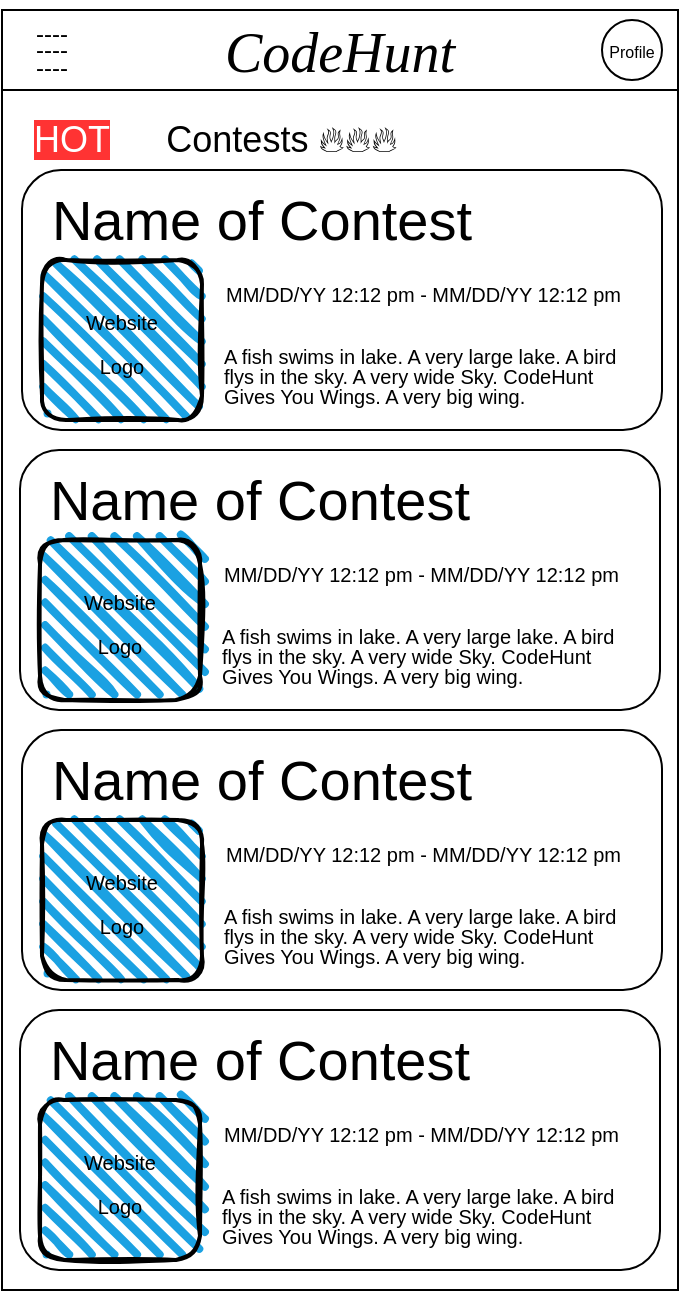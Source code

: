 <?xml version="1.0" encoding="UTF-8"?>
<mxfile version="16.6.3" type="google"><diagram name="Page-1" id="f1b7ffb7-ca1e-a977-7cf5-a751b3c06c05"><mxGraphModel dx="1170" dy="627" grid="1" gridSize="10" guides="1" tooltips="1" connect="1" arrows="1" fold="1" page="1" pageScale="1" pageWidth="826" pageHeight="1169" background="none" math="0" shadow="0"><root><mxCell id="0"/><mxCell id="1" parent="0"/><mxCell id="LPBPRmF8bYWk3yqDpTqz-63" value="" style="rounded=0;whiteSpace=wrap;html=1;" vertex="1" parent="1"><mxGeometry x="240" y="40" width="338" height="40" as="geometry"/></mxCell><mxCell id="LPBPRmF8bYWk3yqDpTqz-64" value="&lt;font face=&quot;Comic Sans MS&quot; size=&quot;1&quot;&gt;&lt;i style=&quot;font-size: 28px&quot;&gt;CodeHunt&lt;/i&gt;&lt;/font&gt;" style="text;html=1;strokeColor=none;fillColor=none;align=center;verticalAlign=middle;whiteSpace=wrap;rounded=0;fontSize=30;" vertex="1" parent="1"><mxGeometry x="334" y="45" width="150" height="30" as="geometry"/></mxCell><mxCell id="LPBPRmF8bYWk3yqDpTqz-65" value="&lt;p style=&quot;line-height: 0.7&quot;&gt;----&lt;br&gt;----&lt;br&gt;----&lt;/p&gt;" style="text;html=1;strokeColor=none;fillColor=none;align=center;verticalAlign=middle;whiteSpace=wrap;rounded=0;" vertex="1" parent="1"><mxGeometry x="250" y="45" width="30" height="30" as="geometry"/></mxCell><mxCell id="LPBPRmF8bYWk3yqDpTqz-66" value="&lt;font style=&quot;font-size: 8px&quot;&gt;Profile&lt;/font&gt;" style="ellipse;whiteSpace=wrap;html=1;" vertex="1" parent="1"><mxGeometry x="540" y="45" width="30" height="30" as="geometry"/></mxCell><mxCell id="LPBPRmF8bYWk3yqDpTqz-67" value="" style="rounded=0;whiteSpace=wrap;html=1;fontSize=8;" vertex="1" parent="1"><mxGeometry x="240" y="80" width="338" height="600" as="geometry"/></mxCell><mxCell id="LPBPRmF8bYWk3yqDpTqz-80" value="" style="rounded=1;whiteSpace=wrap;html=1;fontSize=18;" vertex="1" parent="1"><mxGeometry x="250" y="120" width="320" height="130" as="geometry"/></mxCell><mxCell id="LPBPRmF8bYWk3yqDpTqz-81" value="&lt;font style=&quot;font-size: 28px&quot;&gt;Name of Contest&lt;/font&gt;" style="text;html=1;strokeColor=none;fillColor=none;align=center;verticalAlign=middle;whiteSpace=wrap;rounded=0;fontSize=18;" vertex="1" parent="1"><mxGeometry x="250" y="130" width="240" height="30" as="geometry"/></mxCell><mxCell id="LPBPRmF8bYWk3yqDpTqz-82" value="&lt;font style=&quot;font-size: 10px&quot;&gt;Website&lt;br&gt;Logo&lt;/font&gt;" style="rounded=1;whiteSpace=wrap;html=1;strokeWidth=2;fillWeight=4;hachureGap=8;hachureAngle=45;fillColor=#1ba1e2;sketch=1;fontSize=18;" vertex="1" parent="1"><mxGeometry x="260" y="165" width="80" height="80" as="geometry"/></mxCell><mxCell id="LPBPRmF8bYWk3yqDpTqz-83" value="&lt;font style=&quot;font-size: 10px&quot;&gt;MM/DD/YY 12:12 pm - MM/DD/YY 12:12 pm&lt;/font&gt;" style="text;html=1;strokeColor=none;fillColor=none;align=left;verticalAlign=middle;whiteSpace=wrap;rounded=0;fontSize=18;" vertex="1" parent="1"><mxGeometry x="350" y="160" width="210" height="40" as="geometry"/></mxCell><mxCell id="LPBPRmF8bYWk3yqDpTqz-86" value="&lt;p style=&quot;text-align: left ; line-height: 0.7&quot;&gt;&lt;span style=&quot;line-height: 1&quot;&gt;&lt;font style=&quot;font-size: 10px&quot;&gt;A fish swims in lake. A very large lake. A bird&amp;nbsp; flys in the sky. A very wide Sky. CodeHunt Gives You Wings. A very big wing.&lt;/font&gt;&lt;/span&gt;&lt;br&gt;&lt;/p&gt;" style="text;html=1;strokeColor=none;fillColor=none;align=center;verticalAlign=middle;whiteSpace=wrap;rounded=0;fontSize=10;" vertex="1" parent="1"><mxGeometry x="350" y="200" width="210" height="45" as="geometry"/></mxCell><mxCell id="LPBPRmF8bYWk3yqDpTqz-97" value="&lt;font color=&quot;#ffffff&quot; style=&quot;background-color: rgb(255 , 51 , 51) ; font-size: 18px&quot;&gt;HOT&lt;/font&gt;" style="text;html=1;strokeColor=none;fillColor=none;align=center;verticalAlign=middle;whiteSpace=wrap;rounded=0;fontSize=10;" vertex="1" parent="1"><mxGeometry x="250" y="90" width="50" height="30" as="geometry"/></mxCell><mxCell id="LPBPRmF8bYWk3yqDpTqz-100" value="&lt;font face=&quot;Helvetica&quot; style=&quot;font-size: 18px&quot;&gt;Contests 🔥🔥🔥&lt;/font&gt;" style="text;html=1;strokeColor=none;fillColor=none;align=center;verticalAlign=middle;whiteSpace=wrap;rounded=0;labelBackgroundColor=none;fontFamily=Comic Sans MS;fontSize=12;fontColor=#000000;" vertex="1" parent="1"><mxGeometry x="290" y="90" width="180" height="30" as="geometry"/></mxCell><mxCell id="LPBPRmF8bYWk3yqDpTqz-103" value="" style="rounded=1;whiteSpace=wrap;html=1;fontSize=18;" vertex="1" parent="1"><mxGeometry x="249" y="260" width="320" height="130" as="geometry"/></mxCell><mxCell id="LPBPRmF8bYWk3yqDpTqz-104" value="&lt;font style=&quot;font-size: 28px&quot;&gt;Name of Contest&lt;/font&gt;" style="text;html=1;strokeColor=none;fillColor=none;align=center;verticalAlign=middle;whiteSpace=wrap;rounded=0;fontSize=18;" vertex="1" parent="1"><mxGeometry x="249" y="270" width="240" height="30" as="geometry"/></mxCell><mxCell id="LPBPRmF8bYWk3yqDpTqz-105" value="&lt;font style=&quot;font-size: 10px&quot;&gt;Website&lt;br&gt;Logo&lt;/font&gt;" style="rounded=1;whiteSpace=wrap;html=1;strokeWidth=2;fillWeight=4;hachureGap=8;hachureAngle=45;fillColor=#1ba1e2;sketch=1;fontSize=18;" vertex="1" parent="1"><mxGeometry x="259" y="305" width="80" height="80" as="geometry"/></mxCell><mxCell id="LPBPRmF8bYWk3yqDpTqz-106" value="&lt;font style=&quot;font-size: 10px&quot;&gt;MM/DD/YY 12:12 pm - MM/DD/YY 12:12 pm&lt;/font&gt;" style="text;html=1;strokeColor=none;fillColor=none;align=left;verticalAlign=middle;whiteSpace=wrap;rounded=0;fontSize=18;" vertex="1" parent="1"><mxGeometry x="349" y="300" width="210" height="40" as="geometry"/></mxCell><mxCell id="LPBPRmF8bYWk3yqDpTqz-107" value="&lt;p style=&quot;text-align: left ; line-height: 0.7&quot;&gt;&lt;span style=&quot;line-height: 1&quot;&gt;&lt;font style=&quot;font-size: 10px&quot;&gt;A fish swims in lake. A very large lake. A bird&amp;nbsp; flys in the sky. A very wide Sky. CodeHunt Gives You Wings. A very big wing.&lt;/font&gt;&lt;/span&gt;&lt;br&gt;&lt;/p&gt;" style="text;html=1;strokeColor=none;fillColor=none;align=center;verticalAlign=middle;whiteSpace=wrap;rounded=0;fontSize=10;" vertex="1" parent="1"><mxGeometry x="349" y="340" width="210" height="45" as="geometry"/></mxCell><mxCell id="LPBPRmF8bYWk3yqDpTqz-108" value="" style="rounded=1;whiteSpace=wrap;html=1;fontSize=18;" vertex="1" parent="1"><mxGeometry x="250" y="400" width="320" height="130" as="geometry"/></mxCell><mxCell id="LPBPRmF8bYWk3yqDpTqz-109" value="&lt;font style=&quot;font-size: 28px&quot;&gt;Name of Contest&lt;/font&gt;" style="text;html=1;strokeColor=none;fillColor=none;align=center;verticalAlign=middle;whiteSpace=wrap;rounded=0;fontSize=18;" vertex="1" parent="1"><mxGeometry x="250" y="410" width="240" height="30" as="geometry"/></mxCell><mxCell id="LPBPRmF8bYWk3yqDpTqz-110" value="&lt;font style=&quot;font-size: 10px&quot;&gt;Website&lt;br&gt;Logo&lt;/font&gt;" style="rounded=1;whiteSpace=wrap;html=1;strokeWidth=2;fillWeight=4;hachureGap=8;hachureAngle=45;fillColor=#1ba1e2;sketch=1;fontSize=18;" vertex="1" parent="1"><mxGeometry x="260" y="445" width="80" height="80" as="geometry"/></mxCell><mxCell id="LPBPRmF8bYWk3yqDpTqz-111" value="&lt;font style=&quot;font-size: 10px&quot;&gt;MM/DD/YY 12:12 pm - MM/DD/YY 12:12 pm&lt;/font&gt;" style="text;html=1;strokeColor=none;fillColor=none;align=left;verticalAlign=middle;whiteSpace=wrap;rounded=0;fontSize=18;" vertex="1" parent="1"><mxGeometry x="350" y="440" width="210" height="40" as="geometry"/></mxCell><mxCell id="LPBPRmF8bYWk3yqDpTqz-112" value="&lt;p style=&quot;text-align: left ; line-height: 0.7&quot;&gt;&lt;span style=&quot;line-height: 1&quot;&gt;&lt;font style=&quot;font-size: 10px&quot;&gt;A fish swims in lake. A very large lake. A bird&amp;nbsp; flys in the sky. A very wide Sky. CodeHunt Gives You Wings. A very big wing.&lt;/font&gt;&lt;/span&gt;&lt;br&gt;&lt;/p&gt;" style="text;html=1;strokeColor=none;fillColor=none;align=center;verticalAlign=middle;whiteSpace=wrap;rounded=0;fontSize=10;" vertex="1" parent="1"><mxGeometry x="350" y="480" width="210" height="45" as="geometry"/></mxCell><mxCell id="LPBPRmF8bYWk3yqDpTqz-113" value="" style="rounded=1;whiteSpace=wrap;html=1;fontSize=18;" vertex="1" parent="1"><mxGeometry x="249" y="540" width="320" height="130" as="geometry"/></mxCell><mxCell id="LPBPRmF8bYWk3yqDpTqz-114" value="&lt;font style=&quot;font-size: 28px&quot;&gt;Name of Contest&lt;/font&gt;" style="text;html=1;strokeColor=none;fillColor=none;align=center;verticalAlign=middle;whiteSpace=wrap;rounded=0;fontSize=18;" vertex="1" parent="1"><mxGeometry x="249" y="550" width="240" height="30" as="geometry"/></mxCell><mxCell id="LPBPRmF8bYWk3yqDpTqz-115" value="&lt;font style=&quot;font-size: 10px&quot;&gt;Website&lt;br&gt;Logo&lt;/font&gt;" style="rounded=1;whiteSpace=wrap;html=1;strokeWidth=2;fillWeight=4;hachureGap=8;hachureAngle=45;fillColor=#1ba1e2;sketch=1;fontSize=18;" vertex="1" parent="1"><mxGeometry x="259" y="585" width="80" height="80" as="geometry"/></mxCell><mxCell id="LPBPRmF8bYWk3yqDpTqz-116" value="&lt;font style=&quot;font-size: 10px&quot;&gt;MM/DD/YY 12:12 pm - MM/DD/YY 12:12 pm&lt;/font&gt;" style="text;html=1;strokeColor=none;fillColor=none;align=left;verticalAlign=middle;whiteSpace=wrap;rounded=0;fontSize=18;" vertex="1" parent="1"><mxGeometry x="349" y="580" width="210" height="40" as="geometry"/></mxCell><mxCell id="LPBPRmF8bYWk3yqDpTqz-117" value="&lt;p style=&quot;text-align: left ; line-height: 0.7&quot;&gt;&lt;span style=&quot;line-height: 1&quot;&gt;&lt;font style=&quot;font-size: 10px&quot;&gt;A fish swims in lake. A very large lake. A bird&amp;nbsp; flys in the sky. A very wide Sky. CodeHunt Gives You Wings. A very big wing.&lt;/font&gt;&lt;/span&gt;&lt;br&gt;&lt;/p&gt;" style="text;html=1;strokeColor=none;fillColor=none;align=center;verticalAlign=middle;whiteSpace=wrap;rounded=0;fontSize=10;" vertex="1" parent="1"><mxGeometry x="349" y="620" width="210" height="45" as="geometry"/></mxCell></root></mxGraphModel></diagram></mxfile>